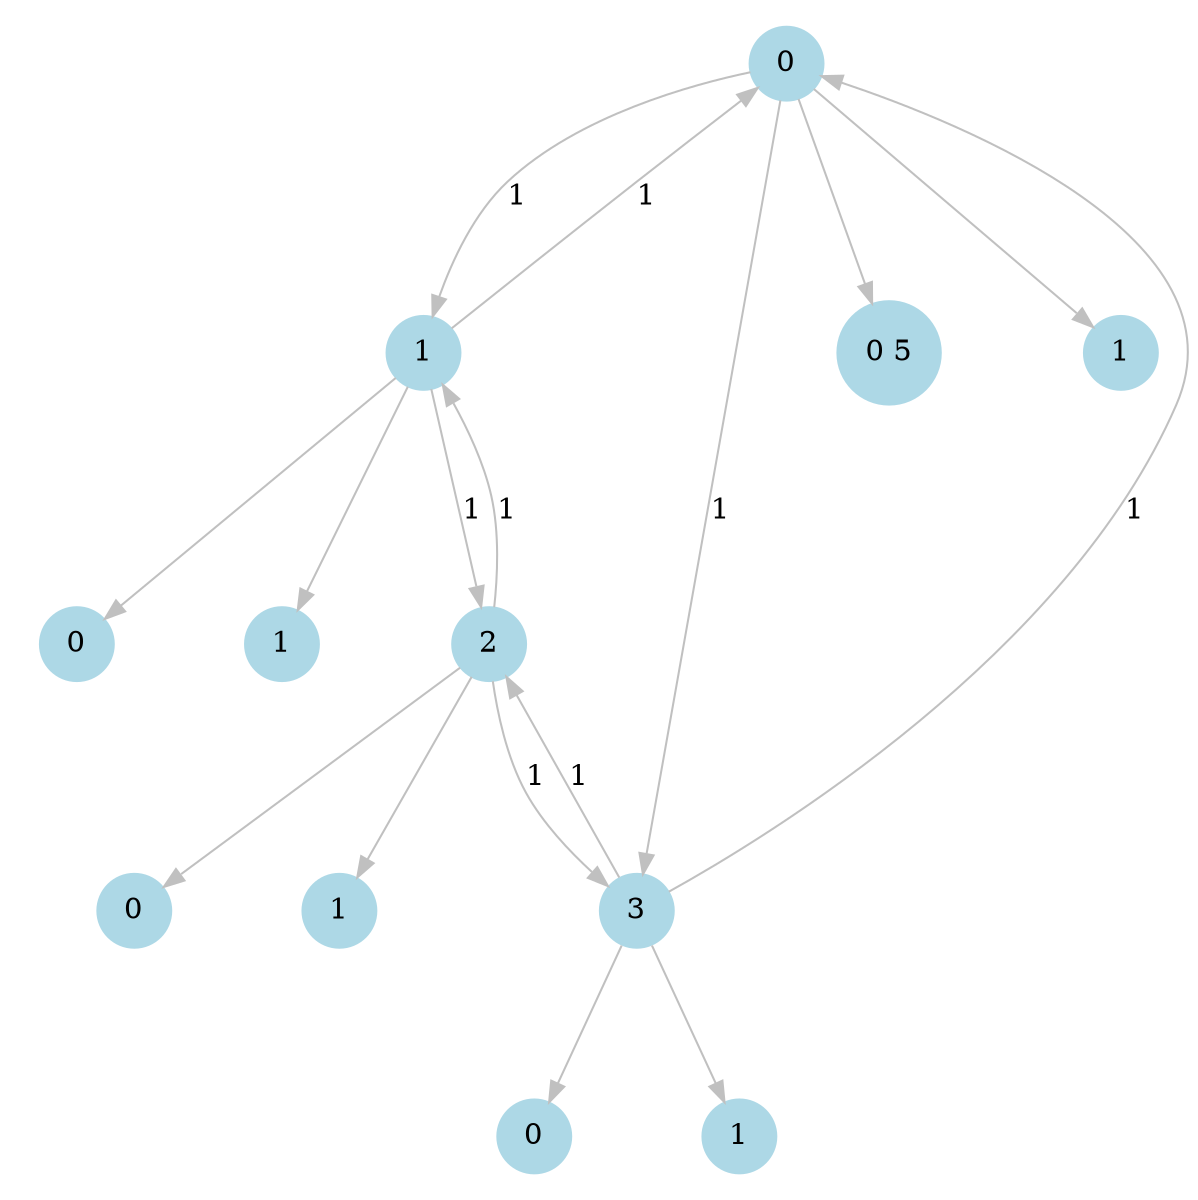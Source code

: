 digraph G {
    node [shape=circle, style=filled, color=lightblue];
    edge [color=gray, penwidth=1];
    size="8,8";
    ratio="fill";
    0 -> 1 [label="1"];
    0 -> 3 [label="1"];
    0 -> 00;
    00 [label="0 5"];
    0 -> 10;
    10 [label="1"];
    1 -> 0 [label="1"];
    1 -> 2 [label="1"];
    1 -> 01;
    01 [label="0"];
    1 -> 11;
    11 [label="1"];
    2 -> 1 [label="1"];
    2 -> 3 [label="1"];
    2 -> 02;
    02 [label="0"];
    2 -> 12;
    12 [label="1"];
    3 -> 0 [label="1"];
    3 -> 2 [label="1"];
    3 -> 03;
    03 [label="0"];
    3 -> 13;
    13 [label="1"];
}
